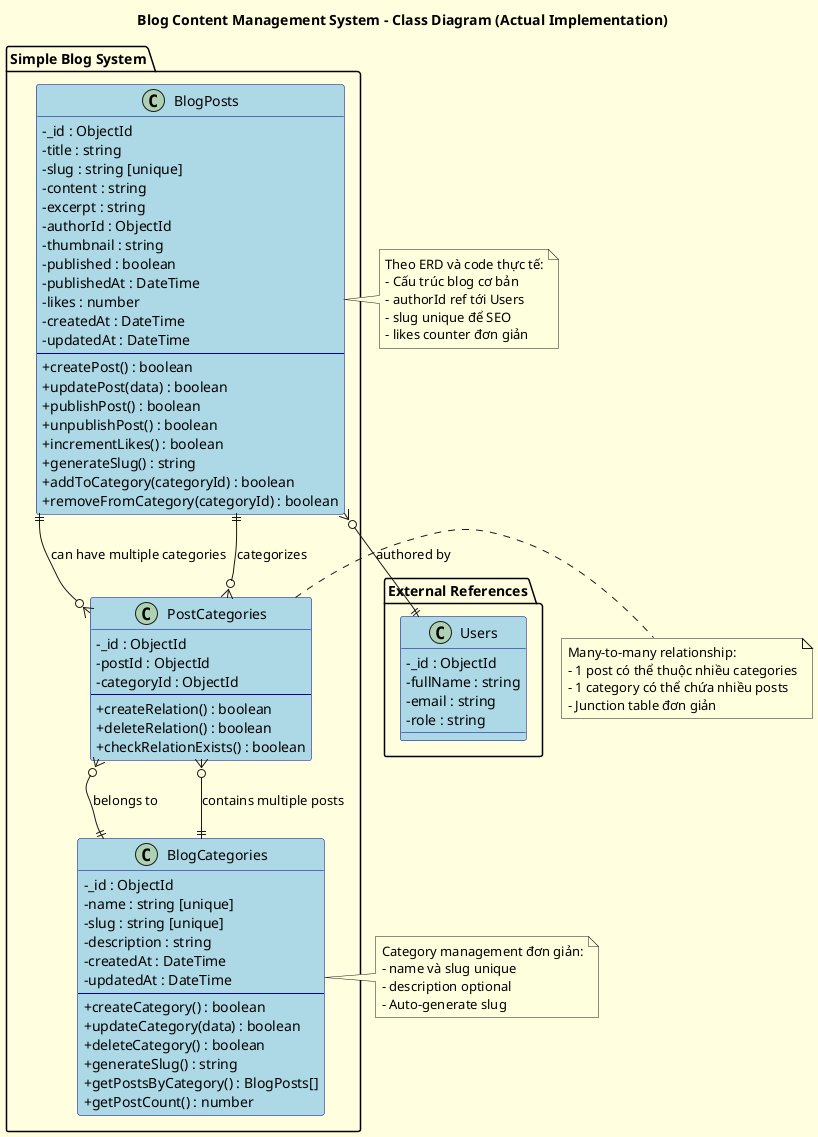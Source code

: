 @startuml 20_blog_content

skinparam classAttributeIconSize 0
skinparam backgroundColor LightYellow
skinparam classBackgroundColor LightBlue
skinparam classBorderColor DarkBlue

title Blog Content Management System - Class Diagram (Actual Implementation)

package "Simple Blog System" {
    class BlogPosts {
        - _id : ObjectId
        - title : string
        - slug : string [unique]
        - content : string
        - excerpt : string
        - authorId : ObjectId
        - thumbnail : string
        - published : boolean
        - publishedAt : DateTime
        - likes : number
        - createdAt : DateTime
        - updatedAt : DateTime
        --
        + createPost() : boolean
        + updatePost(data) : boolean
        + publishPost() : boolean
        + unpublishPost() : boolean
        + incrementLikes() : boolean
        + generateSlug() : string
        + addToCategory(categoryId) : boolean
        + removeFromCategory(categoryId) : boolean
    }

    class BlogCategories {
        - _id : ObjectId
        - name : string [unique]
        - slug : string [unique]
        - description : string
        - createdAt : DateTime
        - updatedAt : DateTime
        --
        + createCategory() : boolean
        + updateCategory(data) : boolean
        + deleteCategory() : boolean
        + generateSlug() : string
        + getPostsByCategory() : BlogPosts[]
        + getPostCount() : number
    }

    class PostCategories {
        - _id : ObjectId
        - postId : ObjectId
        - categoryId : ObjectId
        --
        + createRelation() : boolean
        + deleteRelation() : boolean
        + checkRelationExists() : boolean
    }
}

package "External References" {
    class Users {
        - _id : ObjectId
        - fullName : string
        - email : string
        - role : string
    }
}

' Relationships
BlogPosts }o--|| Users : "authored by"
PostCategories }o--|| BlogPosts : "categorizes"
PostCategories }o--|| BlogCategories : "belongs to"
BlogPosts ||--o{ PostCategories : "can have multiple categories"
BlogCategories ||--o{ PostCategories : "contains multiple posts"

' Notes
note right of BlogPosts
  Theo ERD và code thực tế:
  - Cấu trúc blog cơ bản
  - authorId ref tới Users
  - slug unique để SEO
  - likes counter đơn giản
end note

note right of PostCategories
  Many-to-many relationship:
  - 1 post có thể thuộc nhiều categories
  - 1 category có thể chứa nhiều posts
  - Junction table đơn giản
end note

note right of BlogCategories
  Category management đơn giản:
  - name và slug unique
  - description optional
  - Auto-generate slug
end note

@enduml 